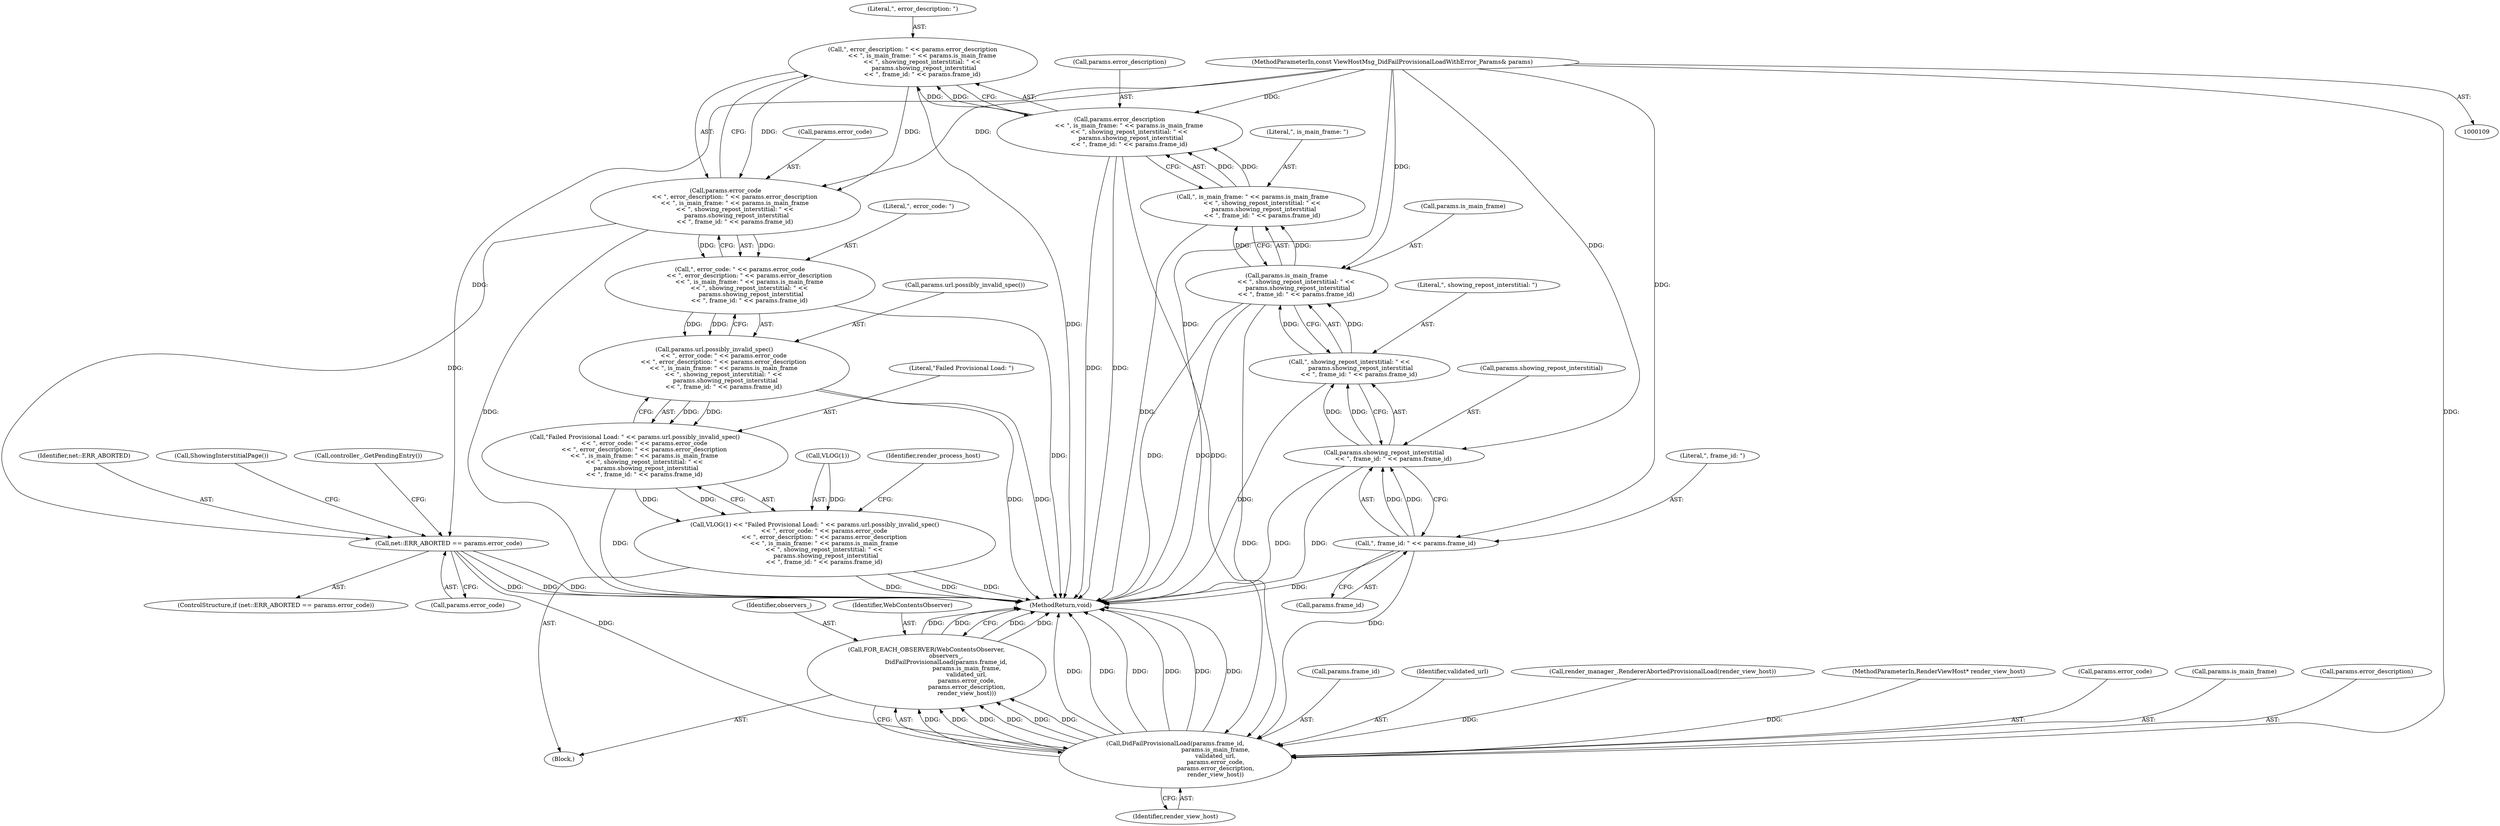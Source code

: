 digraph "0_Chrome_b12eb22a27110f49a2ad54b9e4ffd0ccb6cf9ce9_0@API" {
"1000126" [label="(Call,\", error_description: \" << params.error_description\n          << \", is_main_frame: \" << params.is_main_frame\n          << \", showing_repost_interstitial: \" <<\n            params.showing_repost_interstitial\n          << \", frame_id: \" << params.frame_id)"];
"1000128" [label="(Call,params.error_description\n          << \", is_main_frame: \" << params.is_main_frame\n          << \", showing_repost_interstitial: \" <<\n            params.showing_repost_interstitial\n          << \", frame_id: \" << params.frame_id)"];
"1000111" [label="(MethodParameterIn,const ViewHostMsg_DidFailProvisionalLoadWithError_Params& params)"];
"1000132" [label="(Call,\", is_main_frame: \" << params.is_main_frame\n          << \", showing_repost_interstitial: \" <<\n            params.showing_repost_interstitial\n          << \", frame_id: \" << params.frame_id)"];
"1000134" [label="(Call,params.is_main_frame\n          << \", showing_repost_interstitial: \" <<\n            params.showing_repost_interstitial\n          << \", frame_id: \" << params.frame_id)"];
"1000138" [label="(Call,\", showing_repost_interstitial: \" <<\n            params.showing_repost_interstitial\n          << \", frame_id: \" << params.frame_id)"];
"1000140" [label="(Call,params.showing_repost_interstitial\n          << \", frame_id: \" << params.frame_id)"];
"1000144" [label="(Call,\", frame_id: \" << params.frame_id)"];
"1000122" [label="(Call,params.error_code\n          << \", error_description: \" << params.error_description\n          << \", is_main_frame: \" << params.is_main_frame\n          << \", showing_repost_interstitial: \" <<\n            params.showing_repost_interstitial\n          << \", frame_id: \" << params.frame_id)"];
"1000120" [label="(Call,\", error_code: \" << params.error_code\n          << \", error_description: \" << params.error_description\n          << \", is_main_frame: \" << params.is_main_frame\n          << \", showing_repost_interstitial: \" <<\n            params.showing_repost_interstitial\n          << \", frame_id: \" << params.frame_id)"];
"1000118" [label="(Call,params.url.possibly_invalid_spec()\n          << \", error_code: \" << params.error_code\n          << \", error_description: \" << params.error_description\n          << \", is_main_frame: \" << params.is_main_frame\n          << \", showing_repost_interstitial: \" <<\n            params.showing_repost_interstitial\n          << \", frame_id: \" << params.frame_id)"];
"1000116" [label="(Call,\"Failed Provisional Load: \" << params.url.possibly_invalid_spec()\n          << \", error_code: \" << params.error_code\n          << \", error_description: \" << params.error_description\n          << \", is_main_frame: \" << params.is_main_frame\n          << \", showing_repost_interstitial: \" <<\n            params.showing_repost_interstitial\n          << \", frame_id: \" << params.frame_id)"];
"1000113" [label="(Call,VLOG(1) << \"Failed Provisional Load: \" << params.url.possibly_invalid_spec()\n          << \", error_code: \" << params.error_code\n          << \", error_description: \" << params.error_description\n          << \", is_main_frame: \" << params.is_main_frame\n          << \", showing_repost_interstitial: \" <<\n            params.showing_repost_interstitial\n          << \", frame_id: \" << params.frame_id)"];
"1000160" [label="(Call,net::ERR_ABORTED == params.error_code)"];
"1000184" [label="(Call,DidFailProvisionalLoad(params.frame_id,\n                                           params.is_main_frame,\n                                           validated_url,\n                                           params.error_code,\n                                           params.error_description,\n                                           render_view_host))"];
"1000181" [label="(Call,FOR_EACH_OBSERVER(WebContentsObserver,\n                     observers_,\n                     DidFailProvisionalLoad(params.frame_id,\n                                           params.is_main_frame,\n                                           validated_url,\n                                           params.error_code,\n                                           params.error_description,\n                                           render_view_host)))"];
"1000162" [label="(Call,params.error_code)"];
"1000113" [label="(Call,VLOG(1) << \"Failed Provisional Load: \" << params.url.possibly_invalid_spec()\n          << \", error_code: \" << params.error_code\n          << \", error_description: \" << params.error_description\n          << \", is_main_frame: \" << params.is_main_frame\n          << \", showing_repost_interstitial: \" <<\n            params.showing_repost_interstitial\n          << \", frame_id: \" << params.frame_id)"];
"1000126" [label="(Call,\", error_description: \" << params.error_description\n          << \", is_main_frame: \" << params.is_main_frame\n          << \", showing_repost_interstitial: \" <<\n            params.showing_repost_interstitial\n          << \", frame_id: \" << params.frame_id)"];
"1000116" [label="(Call,\"Failed Provisional Load: \" << params.url.possibly_invalid_spec()\n          << \", error_code: \" << params.error_code\n          << \", error_description: \" << params.error_description\n          << \", is_main_frame: \" << params.is_main_frame\n          << \", showing_repost_interstitial: \" <<\n            params.showing_repost_interstitial\n          << \", frame_id: \" << params.frame_id)"];
"1000145" [label="(Literal,\", frame_id: \")"];
"1000185" [label="(Call,params.frame_id)"];
"1000135" [label="(Call,params.is_main_frame)"];
"1000159" [label="(ControlStructure,if (net::ERR_ABORTED == params.error_code))"];
"1000181" [label="(Call,FOR_EACH_OBSERVER(WebContentsObserver,\n                     observers_,\n                     DidFailProvisionalLoad(params.frame_id,\n                                           params.is_main_frame,\n                                           validated_url,\n                                           params.error_code,\n                                           params.error_description,\n                                           render_view_host)))"];
"1000198" [label="(Identifier,render_view_host)"];
"1000133" [label="(Literal,\", is_main_frame: \")"];
"1000119" [label="(Call,params.url.possibly_invalid_spec())"];
"1000161" [label="(Identifier,net::ERR_ABORTED)"];
"1000167" [label="(Call,ShowingInterstitialPage())"];
"1000191" [label="(Identifier,validated_url)"];
"1000183" [label="(Identifier,observers_)"];
"1000134" [label="(Call,params.is_main_frame\n          << \", showing_repost_interstitial: \" <<\n            params.showing_repost_interstitial\n          << \", frame_id: \" << params.frame_id)"];
"1000138" [label="(Call,\", showing_repost_interstitial: \" <<\n            params.showing_repost_interstitial\n          << \", frame_id: \" << params.frame_id)"];
"1000120" [label="(Call,\", error_code: \" << params.error_code\n          << \", error_description: \" << params.error_description\n          << \", is_main_frame: \" << params.is_main_frame\n          << \", showing_repost_interstitial: \" <<\n            params.showing_repost_interstitial\n          << \", frame_id: \" << params.frame_id)"];
"1000129" [label="(Call,params.error_description)"];
"1000174" [label="(Call,render_manager_.RendererAbortedProvisionalLoad(render_view_host))"];
"1000127" [label="(Literal,\", error_description: \")"];
"1000123" [label="(Call,params.error_code)"];
"1000178" [label="(Call,controller_.GetPendingEntry())"];
"1000121" [label="(Literal,\", error_code: \")"];
"1000110" [label="(MethodParameterIn,RenderViewHost* render_view_host)"];
"1000111" [label="(MethodParameterIn,const ViewHostMsg_DidFailProvisionalLoadWithError_Params& params)"];
"1000192" [label="(Call,params.error_code)"];
"1000146" [label="(Call,params.frame_id)"];
"1000139" [label="(Literal,\", showing_repost_interstitial: \")"];
"1000128" [label="(Call,params.error_description\n          << \", is_main_frame: \" << params.is_main_frame\n          << \", showing_repost_interstitial: \" <<\n            params.showing_repost_interstitial\n          << \", frame_id: \" << params.frame_id)"];
"1000117" [label="(Literal,\"Failed Provisional Load: \")"];
"1000188" [label="(Call,params.is_main_frame)"];
"1000140" [label="(Call,params.showing_repost_interstitial\n          << \", frame_id: \" << params.frame_id)"];
"1000160" [label="(Call,net::ERR_ABORTED == params.error_code)"];
"1000122" [label="(Call,params.error_code\n          << \", error_description: \" << params.error_description\n          << \", is_main_frame: \" << params.is_main_frame\n          << \", showing_repost_interstitial: \" <<\n            params.showing_repost_interstitial\n          << \", frame_id: \" << params.frame_id)"];
"1000199" [label="(MethodReturn,void)"];
"1000114" [label="(Call,VLOG(1))"];
"1000182" [label="(Identifier,WebContentsObserver)"];
"1000112" [label="(Block,)"];
"1000152" [label="(Identifier,render_process_host)"];
"1000184" [label="(Call,DidFailProvisionalLoad(params.frame_id,\n                                           params.is_main_frame,\n                                           validated_url,\n                                           params.error_code,\n                                           params.error_description,\n                                           render_view_host))"];
"1000195" [label="(Call,params.error_description)"];
"1000144" [label="(Call,\", frame_id: \" << params.frame_id)"];
"1000141" [label="(Call,params.showing_repost_interstitial)"];
"1000118" [label="(Call,params.url.possibly_invalid_spec()\n          << \", error_code: \" << params.error_code\n          << \", error_description: \" << params.error_description\n          << \", is_main_frame: \" << params.is_main_frame\n          << \", showing_repost_interstitial: \" <<\n            params.showing_repost_interstitial\n          << \", frame_id: \" << params.frame_id)"];
"1000132" [label="(Call,\", is_main_frame: \" << params.is_main_frame\n          << \", showing_repost_interstitial: \" <<\n            params.showing_repost_interstitial\n          << \", frame_id: \" << params.frame_id)"];
"1000126" -> "1000122"  [label="AST: "];
"1000126" -> "1000128"  [label="CFG: "];
"1000127" -> "1000126"  [label="AST: "];
"1000128" -> "1000126"  [label="AST: "];
"1000122" -> "1000126"  [label="CFG: "];
"1000126" -> "1000199"  [label="DDG: "];
"1000126" -> "1000122"  [label="DDG: "];
"1000126" -> "1000122"  [label="DDG: "];
"1000128" -> "1000126"  [label="DDG: "];
"1000128" -> "1000126"  [label="DDG: "];
"1000128" -> "1000132"  [label="CFG: "];
"1000129" -> "1000128"  [label="AST: "];
"1000132" -> "1000128"  [label="AST: "];
"1000128" -> "1000199"  [label="DDG: "];
"1000128" -> "1000199"  [label="DDG: "];
"1000111" -> "1000128"  [label="DDG: "];
"1000132" -> "1000128"  [label="DDG: "];
"1000132" -> "1000128"  [label="DDG: "];
"1000128" -> "1000184"  [label="DDG: "];
"1000111" -> "1000109"  [label="AST: "];
"1000111" -> "1000199"  [label="DDG: "];
"1000111" -> "1000122"  [label="DDG: "];
"1000111" -> "1000134"  [label="DDG: "];
"1000111" -> "1000140"  [label="DDG: "];
"1000111" -> "1000144"  [label="DDG: "];
"1000111" -> "1000160"  [label="DDG: "];
"1000111" -> "1000184"  [label="DDG: "];
"1000132" -> "1000134"  [label="CFG: "];
"1000133" -> "1000132"  [label="AST: "];
"1000134" -> "1000132"  [label="AST: "];
"1000132" -> "1000199"  [label="DDG: "];
"1000134" -> "1000132"  [label="DDG: "];
"1000134" -> "1000132"  [label="DDG: "];
"1000134" -> "1000138"  [label="CFG: "];
"1000135" -> "1000134"  [label="AST: "];
"1000138" -> "1000134"  [label="AST: "];
"1000134" -> "1000199"  [label="DDG: "];
"1000134" -> "1000199"  [label="DDG: "];
"1000138" -> "1000134"  [label="DDG: "];
"1000138" -> "1000134"  [label="DDG: "];
"1000134" -> "1000184"  [label="DDG: "];
"1000138" -> "1000140"  [label="CFG: "];
"1000139" -> "1000138"  [label="AST: "];
"1000140" -> "1000138"  [label="AST: "];
"1000138" -> "1000199"  [label="DDG: "];
"1000140" -> "1000138"  [label="DDG: "];
"1000140" -> "1000138"  [label="DDG: "];
"1000140" -> "1000144"  [label="CFG: "];
"1000141" -> "1000140"  [label="AST: "];
"1000144" -> "1000140"  [label="AST: "];
"1000140" -> "1000199"  [label="DDG: "];
"1000140" -> "1000199"  [label="DDG: "];
"1000144" -> "1000140"  [label="DDG: "];
"1000144" -> "1000140"  [label="DDG: "];
"1000144" -> "1000146"  [label="CFG: "];
"1000145" -> "1000144"  [label="AST: "];
"1000146" -> "1000144"  [label="AST: "];
"1000144" -> "1000199"  [label="DDG: "];
"1000144" -> "1000184"  [label="DDG: "];
"1000122" -> "1000120"  [label="AST: "];
"1000123" -> "1000122"  [label="AST: "];
"1000120" -> "1000122"  [label="CFG: "];
"1000122" -> "1000199"  [label="DDG: "];
"1000122" -> "1000120"  [label="DDG: "];
"1000122" -> "1000120"  [label="DDG: "];
"1000122" -> "1000160"  [label="DDG: "];
"1000120" -> "1000118"  [label="AST: "];
"1000121" -> "1000120"  [label="AST: "];
"1000118" -> "1000120"  [label="CFG: "];
"1000120" -> "1000199"  [label="DDG: "];
"1000120" -> "1000118"  [label="DDG: "];
"1000120" -> "1000118"  [label="DDG: "];
"1000118" -> "1000116"  [label="AST: "];
"1000119" -> "1000118"  [label="AST: "];
"1000116" -> "1000118"  [label="CFG: "];
"1000118" -> "1000199"  [label="DDG: "];
"1000118" -> "1000199"  [label="DDG: "];
"1000118" -> "1000116"  [label="DDG: "];
"1000118" -> "1000116"  [label="DDG: "];
"1000116" -> "1000113"  [label="AST: "];
"1000117" -> "1000116"  [label="AST: "];
"1000113" -> "1000116"  [label="CFG: "];
"1000116" -> "1000199"  [label="DDG: "];
"1000116" -> "1000113"  [label="DDG: "];
"1000116" -> "1000113"  [label="DDG: "];
"1000113" -> "1000112"  [label="AST: "];
"1000114" -> "1000113"  [label="AST: "];
"1000152" -> "1000113"  [label="CFG: "];
"1000113" -> "1000199"  [label="DDG: "];
"1000113" -> "1000199"  [label="DDG: "];
"1000113" -> "1000199"  [label="DDG: "];
"1000114" -> "1000113"  [label="DDG: "];
"1000160" -> "1000159"  [label="AST: "];
"1000160" -> "1000162"  [label="CFG: "];
"1000161" -> "1000160"  [label="AST: "];
"1000162" -> "1000160"  [label="AST: "];
"1000167" -> "1000160"  [label="CFG: "];
"1000178" -> "1000160"  [label="CFG: "];
"1000160" -> "1000199"  [label="DDG: "];
"1000160" -> "1000199"  [label="DDG: "];
"1000160" -> "1000199"  [label="DDG: "];
"1000160" -> "1000184"  [label="DDG: "];
"1000184" -> "1000181"  [label="AST: "];
"1000184" -> "1000198"  [label="CFG: "];
"1000185" -> "1000184"  [label="AST: "];
"1000188" -> "1000184"  [label="AST: "];
"1000191" -> "1000184"  [label="AST: "];
"1000192" -> "1000184"  [label="AST: "];
"1000195" -> "1000184"  [label="AST: "];
"1000198" -> "1000184"  [label="AST: "];
"1000181" -> "1000184"  [label="CFG: "];
"1000184" -> "1000199"  [label="DDG: "];
"1000184" -> "1000199"  [label="DDG: "];
"1000184" -> "1000199"  [label="DDG: "];
"1000184" -> "1000199"  [label="DDG: "];
"1000184" -> "1000199"  [label="DDG: "];
"1000184" -> "1000199"  [label="DDG: "];
"1000184" -> "1000181"  [label="DDG: "];
"1000184" -> "1000181"  [label="DDG: "];
"1000184" -> "1000181"  [label="DDG: "];
"1000184" -> "1000181"  [label="DDG: "];
"1000184" -> "1000181"  [label="DDG: "];
"1000184" -> "1000181"  [label="DDG: "];
"1000174" -> "1000184"  [label="DDG: "];
"1000110" -> "1000184"  [label="DDG: "];
"1000181" -> "1000112"  [label="AST: "];
"1000182" -> "1000181"  [label="AST: "];
"1000183" -> "1000181"  [label="AST: "];
"1000199" -> "1000181"  [label="CFG: "];
"1000181" -> "1000199"  [label="DDG: "];
"1000181" -> "1000199"  [label="DDG: "];
"1000181" -> "1000199"  [label="DDG: "];
"1000181" -> "1000199"  [label="DDG: "];
}
